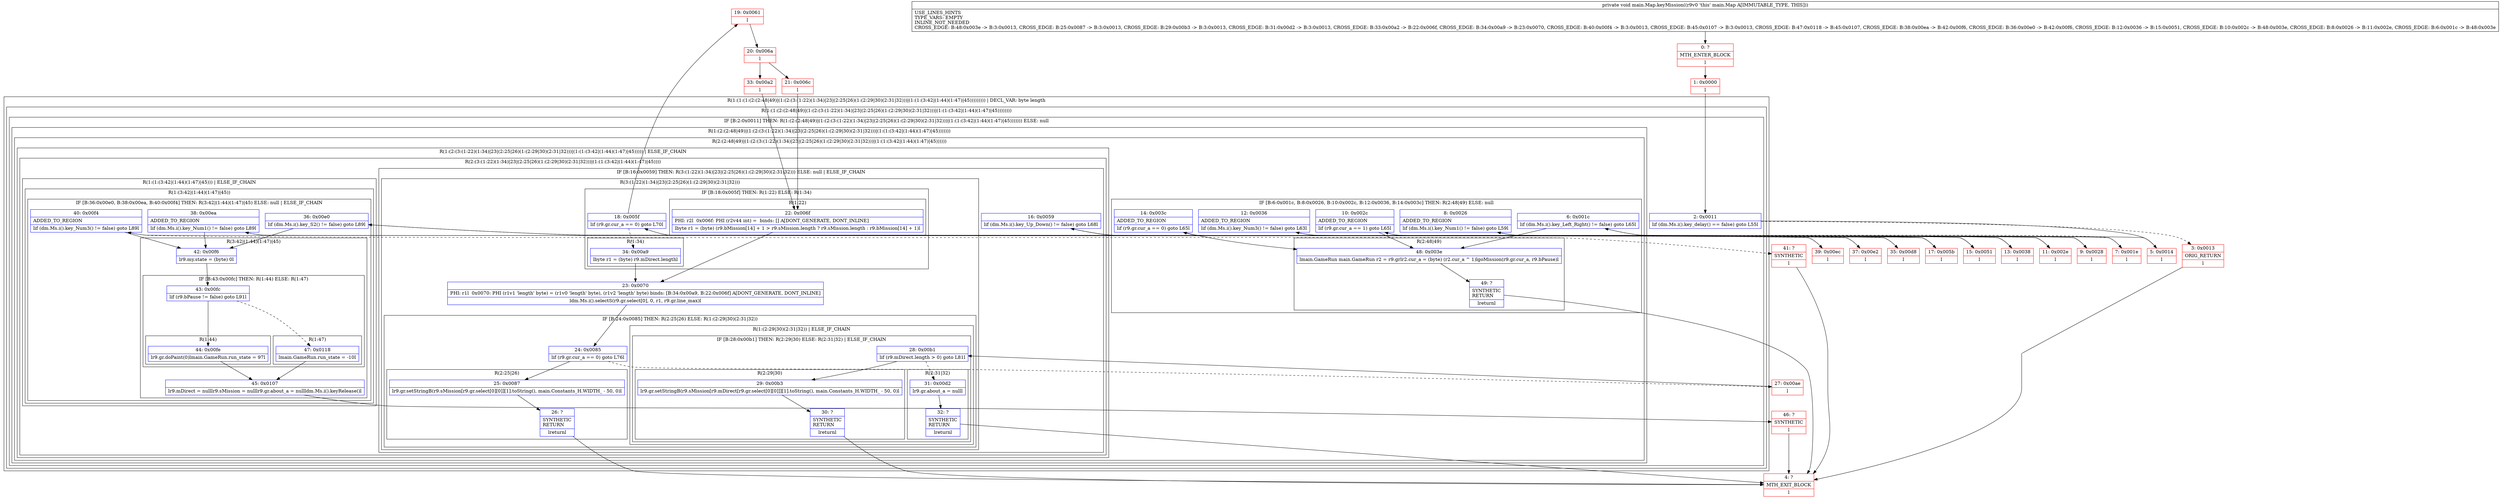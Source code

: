 digraph "CFG formain.Map.keyMission()V" {
subgraph cluster_Region_2142746247 {
label = "R(1:(1:(1:(2:(2:48|49)|(1:(2:(3:(1:22)(1:34)|23|(2:25|26)(1:(2:29|30)(2:31|32)))|(1:(1:(3:42|(1:44)(1:47)|45))))))))) | DECL_VAR: byte length\l";
node [shape=record,color=blue];
subgraph cluster_Region_1923501798 {
label = "R(1:(1:(2:(2:48|49)|(1:(2:(3:(1:22)(1:34)|23|(2:25|26)(1:(2:29|30)(2:31|32)))|(1:(1:(3:42|(1:44)(1:47)|45))))))))";
node [shape=record,color=blue];
subgraph cluster_IfRegion_1100845277 {
label = "IF [B:2:0x0011] THEN: R(1:(2:(2:48|49)|(1:(2:(3:(1:22)(1:34)|23|(2:25|26)(1:(2:29|30)(2:31|32)))|(1:(1:(3:42|(1:44)(1:47)|45))))))) ELSE: null";
node [shape=record,color=blue];
Node_2 [shape=record,label="{2\:\ 0x0011|lif (dm.Ms.i().key_delay() == false) goto L55l}"];
subgraph cluster_Region_1452884073 {
label = "R(1:(2:(2:48|49)|(1:(2:(3:(1:22)(1:34)|23|(2:25|26)(1:(2:29|30)(2:31|32)))|(1:(1:(3:42|(1:44)(1:47)|45)))))))";
node [shape=record,color=blue];
subgraph cluster_Region_349751219 {
label = "R(2:(2:48|49)|(1:(2:(3:(1:22)(1:34)|23|(2:25|26)(1:(2:29|30)(2:31|32)))|(1:(1:(3:42|(1:44)(1:47)|45))))))";
node [shape=record,color=blue];
subgraph cluster_IfRegion_1422486192 {
label = "IF [B:6:0x001c, B:8:0x0026, B:10:0x002c, B:12:0x0036, B:14:0x003c] THEN: R(2:48|49) ELSE: null";
node [shape=record,color=blue];
Node_6 [shape=record,label="{6\:\ 0x001c|lif (dm.Ms.i().key_Left_Right() != false) goto L65l}"];
Node_8 [shape=record,label="{8\:\ 0x0026|ADDED_TO_REGION\l|lif (dm.Ms.i().key_Num1() != false) goto L59l}"];
Node_10 [shape=record,label="{10\:\ 0x002c|ADDED_TO_REGION\l|lif (r9.gr.cur_a == 1) goto L65l}"];
Node_12 [shape=record,label="{12\:\ 0x0036|ADDED_TO_REGION\l|lif (dm.Ms.i().key_Num3() != false) goto L63l}"];
Node_14 [shape=record,label="{14\:\ 0x003c|ADDED_TO_REGION\l|lif (r9.gr.cur_a == 0) goto L65l}"];
subgraph cluster_Region_31098084 {
label = "R(2:48|49)";
node [shape=record,color=blue];
Node_48 [shape=record,label="{48\:\ 0x003e|lmain.GameRun main.GameRun r2 = r9.grlr2.cur_a = (byte) (r2.cur_a ^ 1)lgoMission(r9.gr.cur_a, r9.bPause)l}"];
Node_49 [shape=record,label="{49\:\ ?|SYNTHETIC\lRETURN\l|lreturnl}"];
}
}
subgraph cluster_Region_2046759820 {
label = "R(1:(2:(3:(1:22)(1:34)|23|(2:25|26)(1:(2:29|30)(2:31|32)))|(1:(1:(3:42|(1:44)(1:47)|45))))) | ELSE_IF_CHAIN\l";
node [shape=record,color=blue];
subgraph cluster_Region_1710857938 {
label = "R(2:(3:(1:22)(1:34)|23|(2:25|26)(1:(2:29|30)(2:31|32)))|(1:(1:(3:42|(1:44)(1:47)|45))))";
node [shape=record,color=blue];
subgraph cluster_IfRegion_936257665 {
label = "IF [B:16:0x0059] THEN: R(3:(1:22)(1:34)|23|(2:25|26)(1:(2:29|30)(2:31|32))) ELSE: null | ELSE_IF_CHAIN\l";
node [shape=record,color=blue];
Node_16 [shape=record,label="{16\:\ 0x0059|lif (dm.Ms.i().key_Up_Down() != false) goto L68l}"];
subgraph cluster_Region_684541986 {
label = "R(3:(1:22)(1:34)|23|(2:25|26)(1:(2:29|30)(2:31|32)))";
node [shape=record,color=blue];
subgraph cluster_IfRegion_699358660 {
label = "IF [B:18:0x005f] THEN: R(1:22) ELSE: R(1:34)";
node [shape=record,color=blue];
Node_18 [shape=record,label="{18\:\ 0x005f|lif (r9.gr.cur_a == 0) goto L70l}"];
subgraph cluster_Region_2026459995 {
label = "R(1:22)";
node [shape=record,color=blue];
Node_22 [shape=record,label="{22\:\ 0x006f|PHI: r2l  0x006f: PHI (r2v44 int) =  binds: [] A[DONT_GENERATE, DONT_INLINE]\l|lbyte r1 = (byte) (r9.bMission[14] + 1 \> r9.sMission.length ? r9.sMission.length : r9.bMission[14] + 1)l}"];
}
subgraph cluster_Region_1417376123 {
label = "R(1:34)";
node [shape=record,color=blue];
Node_34 [shape=record,label="{34\:\ 0x00a9|lbyte r1 = (byte) r9.mDirect.lengthl}"];
}
}
Node_23 [shape=record,label="{23\:\ 0x0070|PHI: r1l  0x0070: PHI (r1v1 'length' byte) = (r1v0 'length' byte), (r1v2 'length' byte) binds: [B:34:0x00a9, B:22:0x006f] A[DONT_GENERATE, DONT_INLINE]\l|ldm.Ms.i().selectS(r9.gr.select[0], 0, r1, r9.gr.line_max)l}"];
subgraph cluster_IfRegion_612653 {
label = "IF [B:24:0x0085] THEN: R(2:25|26) ELSE: R(1:(2:29|30)(2:31|32))";
node [shape=record,color=blue];
Node_24 [shape=record,label="{24\:\ 0x0085|lif (r9.gr.cur_a == 0) goto L76l}"];
subgraph cluster_Region_1178985357 {
label = "R(2:25|26)";
node [shape=record,color=blue];
Node_25 [shape=record,label="{25\:\ 0x0087|lr9.gr.setStringB(r9.sMission[r9.gr.select[0][0]][1].toString(), main.Constants_H.WIDTH_ \- 50, 0)l}"];
Node_26 [shape=record,label="{26\:\ ?|SYNTHETIC\lRETURN\l|lreturnl}"];
}
subgraph cluster_Region_76234559 {
label = "R(1:(2:29|30)(2:31|32)) | ELSE_IF_CHAIN\l";
node [shape=record,color=blue];
subgraph cluster_IfRegion_1469645591 {
label = "IF [B:28:0x00b1] THEN: R(2:29|30) ELSE: R(2:31|32) | ELSE_IF_CHAIN\l";
node [shape=record,color=blue];
Node_28 [shape=record,label="{28\:\ 0x00b1|lif (r9.mDirect.length \> 0) goto L81l}"];
subgraph cluster_Region_496236792 {
label = "R(2:29|30)";
node [shape=record,color=blue];
Node_29 [shape=record,label="{29\:\ 0x00b3|lr9.gr.setStringB(r9.sMission[r9.mDirect[r9.gr.select[0][0]]][1].toString(), main.Constants_H.WIDTH_ \- 50, 0)l}"];
Node_30 [shape=record,label="{30\:\ ?|SYNTHETIC\lRETURN\l|lreturnl}"];
}
subgraph cluster_Region_1956854092 {
label = "R(2:31|32)";
node [shape=record,color=blue];
Node_31 [shape=record,label="{31\:\ 0x00d2|lr9.gr.about_a = nulll}"];
Node_32 [shape=record,label="{32\:\ ?|SYNTHETIC\lRETURN\l|lreturnl}"];
}
}
}
}
}
}
subgraph cluster_Region_697078304 {
label = "R(1:(1:(3:42|(1:44)(1:47)|45))) | ELSE_IF_CHAIN\l";
node [shape=record,color=blue];
subgraph cluster_Region_915586493 {
label = "R(1:(3:42|(1:44)(1:47)|45))";
node [shape=record,color=blue];
subgraph cluster_IfRegion_885315503 {
label = "IF [B:36:0x00e0, B:38:0x00ea, B:40:0x00f4] THEN: R(3:42|(1:44)(1:47)|45) ELSE: null | ELSE_IF_CHAIN\l";
node [shape=record,color=blue];
Node_36 [shape=record,label="{36\:\ 0x00e0|lif (dm.Ms.i().key_S2() != false) goto L89l}"];
Node_38 [shape=record,label="{38\:\ 0x00ea|ADDED_TO_REGION\l|lif (dm.Ms.i().key_Num1() != false) goto L89l}"];
Node_40 [shape=record,label="{40\:\ 0x00f4|ADDED_TO_REGION\l|lif (dm.Ms.i().key_Num3() != false) goto L89l}"];
subgraph cluster_Region_1497424162 {
label = "R(3:42|(1:44)(1:47)|45)";
node [shape=record,color=blue];
Node_42 [shape=record,label="{42\:\ 0x00f6|lr9.my.state = (byte) 0l}"];
subgraph cluster_IfRegion_345011640 {
label = "IF [B:43:0x00fc] THEN: R(1:44) ELSE: R(1:47)";
node [shape=record,color=blue];
Node_43 [shape=record,label="{43\:\ 0x00fc|lif (r9.bPause != false) goto L91l}"];
subgraph cluster_Region_927751618 {
label = "R(1:44)";
node [shape=record,color=blue];
Node_44 [shape=record,label="{44\:\ 0x00fe|lr9.gr.doPaint(0)lmain.GameRun.run_state = 97l}"];
}
subgraph cluster_Region_623353131 {
label = "R(1:47)";
node [shape=record,color=blue];
Node_47 [shape=record,label="{47\:\ 0x0118|lmain.GameRun.run_state = \-10l}"];
}
}
Node_45 [shape=record,label="{45\:\ 0x0107|lr9.mDirect = nulllr9.sMission = nulllr9.gr.about_a = nullldm.Ms.i().keyRelease()l}"];
}
}
}
}
}
}
}
}
}
}
}
Node_0 [shape=record,color=red,label="{0\:\ ?|MTH_ENTER_BLOCK\l|l}"];
Node_1 [shape=record,color=red,label="{1\:\ 0x0000|l}"];
Node_3 [shape=record,color=red,label="{3\:\ 0x0013|ORIG_RETURN\l|l}"];
Node_4 [shape=record,color=red,label="{4\:\ ?|MTH_EXIT_BLOCK\l|l}"];
Node_5 [shape=record,color=red,label="{5\:\ 0x0014|l}"];
Node_7 [shape=record,color=red,label="{7\:\ 0x001e|l}"];
Node_9 [shape=record,color=red,label="{9\:\ 0x0028|l}"];
Node_11 [shape=record,color=red,label="{11\:\ 0x002e|l}"];
Node_13 [shape=record,color=red,label="{13\:\ 0x0038|l}"];
Node_15 [shape=record,color=red,label="{15\:\ 0x0051|l}"];
Node_17 [shape=record,color=red,label="{17\:\ 0x005b|l}"];
Node_19 [shape=record,color=red,label="{19\:\ 0x0061|l}"];
Node_20 [shape=record,color=red,label="{20\:\ 0x006a|l}"];
Node_21 [shape=record,color=red,label="{21\:\ 0x006c|l}"];
Node_27 [shape=record,color=red,label="{27\:\ 0x00ae|l}"];
Node_33 [shape=record,color=red,label="{33\:\ 0x00a2|l}"];
Node_35 [shape=record,color=red,label="{35\:\ 0x00d8|l}"];
Node_37 [shape=record,color=red,label="{37\:\ 0x00e2|l}"];
Node_39 [shape=record,color=red,label="{39\:\ 0x00ec|l}"];
Node_41 [shape=record,color=red,label="{41\:\ ?|SYNTHETIC\l|l}"];
Node_46 [shape=record,color=red,label="{46\:\ ?|SYNTHETIC\l|l}"];
MethodNode[shape=record,label="{private void main.Map.keyMission((r9v0 'this' main.Map A[IMMUTABLE_TYPE, THIS]))  | USE_LINES_HINTS\lTYPE_VARS: EMPTY\lINLINE_NOT_NEEDED\lCROSS_EDGE: B:48:0x003e \-\> B:3:0x0013, CROSS_EDGE: B:25:0x0087 \-\> B:3:0x0013, CROSS_EDGE: B:29:0x00b3 \-\> B:3:0x0013, CROSS_EDGE: B:31:0x00d2 \-\> B:3:0x0013, CROSS_EDGE: B:33:0x00a2 \-\> B:22:0x006f, CROSS_EDGE: B:34:0x00a9 \-\> B:23:0x0070, CROSS_EDGE: B:40:0x00f4 \-\> B:3:0x0013, CROSS_EDGE: B:45:0x0107 \-\> B:3:0x0013, CROSS_EDGE: B:47:0x0118 \-\> B:45:0x0107, CROSS_EDGE: B:38:0x00ea \-\> B:42:0x00f6, CROSS_EDGE: B:36:0x00e0 \-\> B:42:0x00f6, CROSS_EDGE: B:12:0x0036 \-\> B:15:0x0051, CROSS_EDGE: B:10:0x002c \-\> B:48:0x003e, CROSS_EDGE: B:8:0x0026 \-\> B:11:0x002e, CROSS_EDGE: B:6:0x001c \-\> B:48:0x003e\l}"];
MethodNode -> Node_0;
Node_2 -> Node_3[style=dashed];
Node_2 -> Node_5;
Node_6 -> Node_7[style=dashed];
Node_6 -> Node_48;
Node_8 -> Node_9;
Node_8 -> Node_11[style=dashed];
Node_10 -> Node_11[style=dashed];
Node_10 -> Node_48;
Node_12 -> Node_13;
Node_12 -> Node_15[style=dashed];
Node_14 -> Node_48;
Node_14 -> Node_15[style=dashed];
Node_48 -> Node_49;
Node_49 -> Node_4;
Node_16 -> Node_17;
Node_16 -> Node_35[style=dashed];
Node_18 -> Node_19;
Node_18 -> Node_34[style=dashed];
Node_22 -> Node_23;
Node_34 -> Node_23;
Node_23 -> Node_24;
Node_24 -> Node_25;
Node_24 -> Node_27[style=dashed];
Node_25 -> Node_26;
Node_26 -> Node_4;
Node_28 -> Node_29;
Node_28 -> Node_31[style=dashed];
Node_29 -> Node_30;
Node_30 -> Node_4;
Node_31 -> Node_32;
Node_32 -> Node_4;
Node_36 -> Node_37[style=dashed];
Node_36 -> Node_42;
Node_38 -> Node_39[style=dashed];
Node_38 -> Node_42;
Node_40 -> Node_42;
Node_40 -> Node_41[style=dashed];
Node_42 -> Node_43;
Node_43 -> Node_44;
Node_43 -> Node_47[style=dashed];
Node_44 -> Node_45;
Node_47 -> Node_45;
Node_45 -> Node_46;
Node_0 -> Node_1;
Node_1 -> Node_2;
Node_3 -> Node_4;
Node_5 -> Node_6;
Node_7 -> Node_8;
Node_9 -> Node_10;
Node_11 -> Node_12;
Node_13 -> Node_14;
Node_15 -> Node_16;
Node_17 -> Node_18;
Node_19 -> Node_20;
Node_20 -> Node_21;
Node_20 -> Node_33;
Node_21 -> Node_22;
Node_27 -> Node_28;
Node_33 -> Node_22;
Node_35 -> Node_36;
Node_37 -> Node_38;
Node_39 -> Node_40;
Node_41 -> Node_4;
Node_46 -> Node_4;
}

